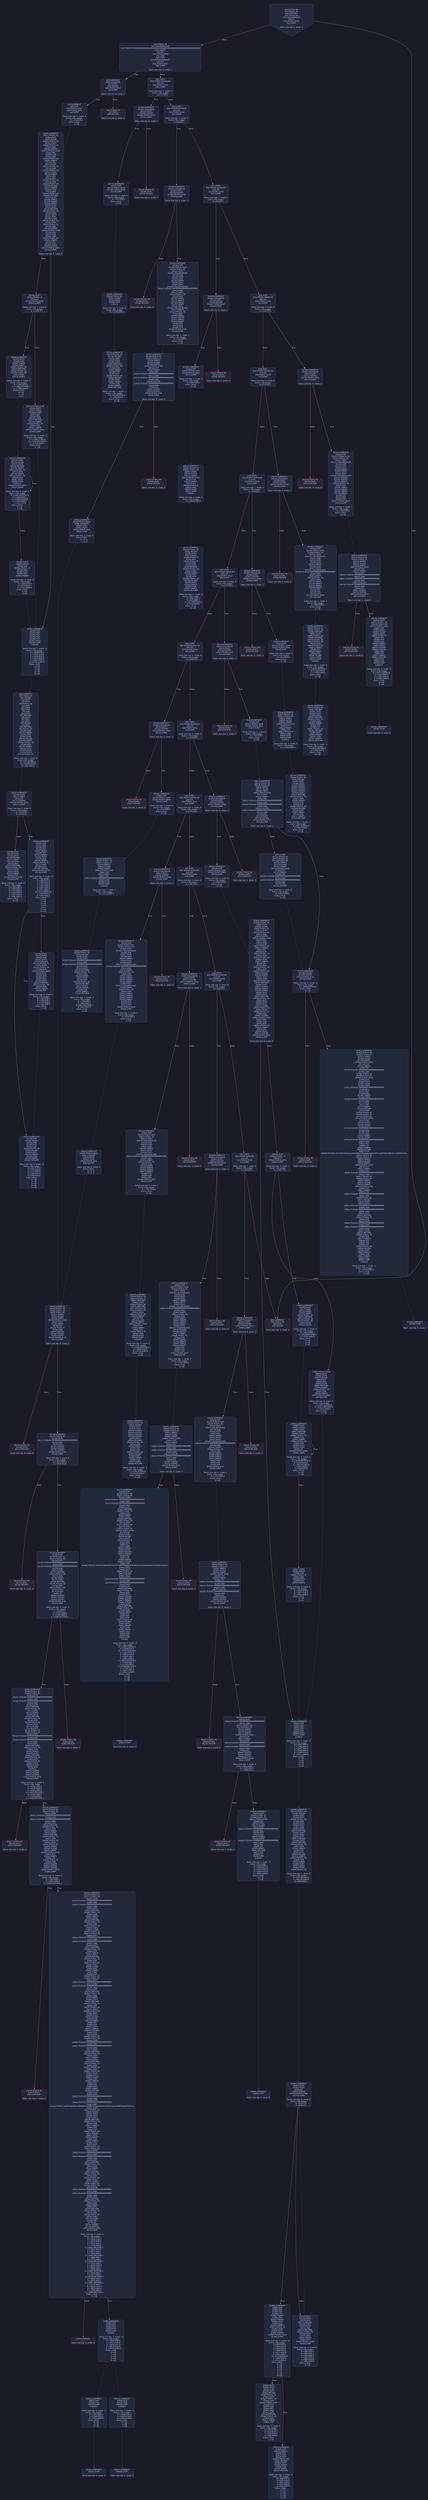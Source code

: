 digraph G {
    node [shape=box, style="filled, rounded", color="#565f89", fontcolor="#c0caf5", fontname="Helvetica", fillcolor="#24283b"];
    edge [color="#414868", fontcolor="#c0caf5", fontname="Helvetica"];
    bgcolor="#1a1b26";
    0 [ label = "[00] PUSH1 80
[02] PUSH1 40
[04] MSTORE
[05] PUSH1 04
[07] CALLDATASIZE
[08] LT
[09] PUSH2 00d0
[0c] JUMPI

Stack size req: 0, sizeΔ: 0
" shape = invhouse]
    1 [ label = "[0d] PUSH1 00
[0f] CALLDATALOAD
[10] PUSH29 0100000000000000000000000000000000000000000000000000000000
[2e] SWAP1
[2f] DIV
[30] PUSH4 ffffffff
[35] AND
[36] DUP1
[37] PUSH4 06fdde03
[3c] EQ
[3d] PUSH2 00d5
[40] JUMPI

Stack size req: 0, sizeΔ: 1
"]
    2 [ label = "[41] DUP1
[42] PUSH4 18160ddd
[47] EQ
[48] PUSH2 0165
[4b] JUMPI

Stack size req: 1, sizeΔ: 0
Entry->Op usage:
	0->71:EQ:1
"]
    3 [ label = "[4c] DUP1
[4d] PUSH4 207f4f38
[52] EQ
[53] PUSH2 0190
[56] JUMPI

Stack size req: 1, sizeΔ: 0
Entry->Op usage:
	0->82:EQ:1
"]
    4 [ label = "[57] DUP1
[58] PUSH4 313ce567
[5d] EQ
[5e] PUSH2 01dd
[61] JUMPI

Stack size req: 1, sizeΔ: 0
Entry->Op usage:
	0->93:EQ:1
"]
    5 [ label = "[62] DUP1
[63] PUSH4 3f686170
[68] EQ
[69] PUSH2 020e
[6c] JUMPI

Stack size req: 1, sizeΔ: 0
Entry->Op usage:
	0->104:EQ:1
"]
    6 [ label = "[6d] DUP1
[6e] PUSH4 70a08231
[73] EQ
[74] PUSH2 023d
[77] JUMPI

Stack size req: 1, sizeΔ: 0
Entry->Op usage:
	0->115:EQ:1
"]
    7 [ label = "[78] DUP1
[79] PUSH4 76e44ed8
[7e] EQ
[7f] PUSH2 0294
[82] JUMPI

Stack size req: 1, sizeΔ: 0
Entry->Op usage:
	0->126:EQ:1
"]
    8 [ label = "[83] DUP1
[84] PUSH4 79ba5097
[89] EQ
[8a] PUSH2 02c3
[8d] JUMPI

Stack size req: 1, sizeΔ: 0
Entry->Op usage:
	0->137:EQ:1
"]
    9 [ label = "[8e] DUP1
[8f] PUSH4 8da5cb5b
[94] EQ
[95] PUSH2 02da
[98] JUMPI

Stack size req: 1, sizeΔ: 0
Entry->Op usage:
	0->148:EQ:1
"]
    10 [ label = "[99] DUP1
[9a] PUSH4 95d89b41
[9f] EQ
[a0] PUSH2 0331
[a3] JUMPI

Stack size req: 1, sizeΔ: 0
Entry->Op usage:
	0->159:EQ:1
"]
    11 [ label = "[a4] DUP1
[a5] PUSH4 a9059cbb
[aa] EQ
[ab] PUSH2 03c1
[ae] JUMPI

Stack size req: 1, sizeΔ: 0
Entry->Op usage:
	0->170:EQ:1
"]
    12 [ label = "[af] DUP1
[b0] PUSH4 c8dbb686
[b5] EQ
[b6] PUSH2 040e
[b9] JUMPI

Stack size req: 1, sizeΔ: 0
Entry->Op usage:
	0->181:EQ:1
"]
    13 [ label = "[ba] DUP1
[bb] PUSH4 e724529c
[c0] EQ
[c1] PUSH2 0469
[c4] JUMPI

Stack size req: 1, sizeΔ: 0
Entry->Op usage:
	0->192:EQ:1
"]
    14 [ label = "[c5] DUP1
[c6] PUSH4 f2fde38b
[cb] EQ
[cc] PUSH2 04b8
[cf] JUMPI

Stack size req: 1, sizeΔ: 0
Entry->Op usage:
	0->203:EQ:1
"]
    15 [ label = "[d0] JUMPDEST
[d1] PUSH1 00
[d3] DUP1
[d4] REVERT

Stack size req: 0, sizeΔ: 0
" color = "red"]
    16 [ label = "[d5] JUMPDEST
[d6] CALLVALUE
[d7] DUP1
[d8] ISZERO
[d9] PUSH2 00e1
[dc] JUMPI

Stack size req: 0, sizeΔ: 1
"]
    17 [ label = "[dd] PUSH1 00
[df] DUP1
[e0] REVERT

Stack size req: 0, sizeΔ: 0
" color = "red"]
    18 [ label = "[e1] JUMPDEST
[e2] POP
[e3] PUSH2 00ea
[e6] PUSH2 04fb
[e9] JUMP

Stack size req: 1, sizeΔ: 0
Entry->Op usage:
	0->226:POP:0
Entry->Exit:
	0->😵
"]
    19 [ label = "[ea] JUMPDEST
[eb] PUSH1 40
[ed] MLOAD
[ee] DUP1
[ef] DUP1
[f0] PUSH1 20
[f2] ADD
[f3] DUP3
[f4] DUP2
[f5] SUB
[f6] DUP3
[f7] MSTORE
[f8] DUP4
[f9] DUP2
[fa] DUP2
[fb] MLOAD
[fc] DUP2
[fd] MSTORE
[fe] PUSH1 20
[0100] ADD
[0101] SWAP2
[0102] POP
[0103] DUP1
[0104] MLOAD
[0105] SWAP1
[0106] PUSH1 20
[0108] ADD
[0109] SWAP1
[010a] DUP1
[010b] DUP4
[010c] DUP4
[010d] PUSH1 00

Stack size req: 1, sizeΔ: 9
Entry->Op usage:
	0->251:MLOAD:0
	0->260:MLOAD:0
	0->264:ADD:1
"]
    20 [ label = "[010f] JUMPDEST
[0110] DUP4
[0111] DUP2
[0112] LT
[0113] ISZERO
[0114] PUSH2 012a
[0117] JUMPI

Stack size req: 4, sizeΔ: 0
Entry->Op usage:
	0->274:LT:0
	3->274:LT:1
"]
    21 [ label = "[0118] DUP1
[0119] DUP3
[011a] ADD
[011b] MLOAD
[011c] DUP2
[011d] DUP5
[011e] ADD
[011f] MSTORE
[0120] PUSH1 20
[0122] DUP2
[0123] ADD
[0124] SWAP1
[0125] POP
[0126] PUSH2 010f
[0129] JUMP

Stack size req: 3, sizeΔ: 0
Entry->Op usage:
	0->282:ADD:1
	0->286:ADD:1
	0->291:ADD:0
	0->293:POP:0
	1->282:ADD:0
	2->286:ADD:0
Entry->Exit:
	0->😵
"]
    22 [ label = "[012a] JUMPDEST
[012b] POP
[012c] POP
[012d] POP
[012e] POP
[012f] SWAP1
[0130] POP
[0131] SWAP1
[0132] DUP2
[0133] ADD
[0134] SWAP1
[0135] PUSH1 1f
[0137] AND
[0138] DUP1
[0139] ISZERO
[013a] PUSH2 0157
[013d] JUMPI

Stack size req: 7, sizeΔ: -5
Entry->Op usage:
	0->299:POP:0
	1->300:POP:0
	2->301:POP:0
	3->302:POP:0
	4->307:ADD:0
	4->311:AND:1
	4->313:ISZERO:0
	5->304:POP:0
	6->307:ADD:1
Entry->Exit:
	0->😵
	1->😵
	2->😵
	3->😵
	4->0
	5->😵
	6->😵
"]
    23 [ label = "[013e] DUP1
[013f] DUP3
[0140] SUB
[0141] DUP1
[0142] MLOAD
[0143] PUSH1 01
[0145] DUP4
[0146] PUSH1 20
[0148] SUB
[0149] PUSH2 0100
[014c] EXP
[014d] SUB
[014e] NOT
[014f] AND
[0150] DUP2
[0151] MSTORE
[0152] PUSH1 20
[0154] ADD
[0155] SWAP2
[0156] POP

Stack size req: 2, sizeΔ: 0
Entry->Op usage:
	0->320:SUB:1
	0->328:SUB:1
	1->320:SUB:0
	1->342:POP:0
Entry->Exit:
	1->😵
"]
    24 [ label = "[0157] JUMPDEST
[0158] POP
[0159] SWAP3
[015a] POP
[015b] POP
[015c] POP
[015d] PUSH1 40
[015f] MLOAD
[0160] DUP1
[0161] SWAP2
[0162] SUB
[0163] SWAP1
[0164] RETURN

Stack size req: 5, sizeΔ: -5
Entry->Op usage:
	0->344:POP:0
	1->354:SUB:0
	2->347:POP:0
	3->348:POP:0
	4->346:POP:0
Entry->Exit:
	0->😵
	1->😵
	2->😵
	3->😵
	4->😵
" color = "darkblue"]
    25 [ label = "[0165] JUMPDEST
[0166] CALLVALUE
[0167] DUP1
[0168] ISZERO
[0169] PUSH2 0171
[016c] JUMPI

Stack size req: 0, sizeΔ: 1
"]
    26 [ label = "[016d] PUSH1 00
[016f] DUP1
[0170] REVERT

Stack size req: 0, sizeΔ: 0
" color = "red"]
    27 [ label = "[0171] JUMPDEST
[0172] POP
[0173] PUSH2 017a
[0176] PUSH2 0599
[0179] JUMP

Stack size req: 1, sizeΔ: 0
Entry->Op usage:
	0->370:POP:0
Entry->Exit:
	0->😵
"]
    28 [ label = "[017a] JUMPDEST
[017b] PUSH1 40
[017d] MLOAD
[017e] DUP1
[017f] DUP3
[0180] DUP2
[0181] MSTORE
[0182] PUSH1 20
[0184] ADD
[0185] SWAP2
[0186] POP
[0187] POP
[0188] PUSH1 40
[018a] MLOAD
[018b] DUP1
[018c] SWAP2
[018d] SUB
[018e] SWAP1
[018f] RETURN

Stack size req: 1, sizeΔ: -1
Entry->Op usage:
	0->385:MSTORE:1
	0->390:POP:0
Entry->Exit:
	0->😵
" color = "darkblue"]
    29 [ label = "[0190] JUMPDEST
[0191] CALLVALUE
[0192] DUP1
[0193] ISZERO
[0194] PUSH2 019c
[0197] JUMPI

Stack size req: 0, sizeΔ: 1
"]
    30 [ label = "[0198] PUSH1 00
[019a] DUP1
[019b] REVERT

Stack size req: 0, sizeΔ: 0
" color = "red"]
    31 [ label = "[019c] JUMPDEST
[019d] POP
[019e] PUSH2 01db
[01a1] PUSH1 04
[01a3] DUP1
[01a4] CALLDATASIZE
[01a5] SUB
[01a6] DUP2
[01a7] ADD
[01a8] SWAP1
[01a9] DUP1
[01aa] DUP1
[01ab] CALLDATALOAD
[01ac] PUSH20 ffffffffffffffffffffffffffffffffffffffff
[01c1] AND
[01c2] SWAP1
[01c3] PUSH1 20
[01c5] ADD
[01c6] SWAP1
[01c7] SWAP3
[01c8] SWAP2
[01c9] SWAP1
[01ca] DUP1
[01cb] CALLDATALOAD
[01cc] SWAP1
[01cd] PUSH1 20
[01cf] ADD
[01d0] SWAP1
[01d1] SWAP3
[01d2] SWAP2
[01d3] SWAP1
[01d4] POP
[01d5] POP
[01d6] POP
[01d7] PUSH2 059f
[01da] JUMP

Stack size req: 1, sizeΔ: 2
Entry->Op usage:
	0->413:POP:0
Entry->Exit:
	0->😵
"]
    32 [ label = "[01db] JUMPDEST
[01dc] STOP

Stack size req: 0, sizeΔ: 0
" color = "darkblue"]
    33 [ label = "[01dd] JUMPDEST
[01de] CALLVALUE
[01df] DUP1
[01e0] ISZERO
[01e1] PUSH2 01e9
[01e4] JUMPI

Stack size req: 0, sizeΔ: 1
"]
    34 [ label = "[01e5] PUSH1 00
[01e7] DUP1
[01e8] REVERT

Stack size req: 0, sizeΔ: 0
" color = "red"]
    35 [ label = "[01e9] JUMPDEST
[01ea] POP
[01eb] PUSH2 01f2
[01ee] PUSH2 060a
[01f1] JUMP

Stack size req: 1, sizeΔ: 0
Entry->Op usage:
	0->490:POP:0
Entry->Exit:
	0->😵
"]
    36 [ label = "[01f2] JUMPDEST
[01f3] PUSH1 40
[01f5] MLOAD
[01f6] DUP1
[01f7] DUP3
[01f8] PUSH1 ff
[01fa] AND
[01fb] PUSH1 ff
[01fd] AND
[01fe] DUP2
[01ff] MSTORE
[0200] PUSH1 20
[0202] ADD
[0203] SWAP2
[0204] POP
[0205] POP
[0206] PUSH1 40
[0208] MLOAD
[0209] DUP1
[020a] SWAP2
[020b] SUB
[020c] SWAP1
[020d] RETURN

Stack size req: 1, sizeΔ: -1
Entry->Op usage:
	0->506:AND:1
	0->509:AND:1
	0->511:MSTORE:1
	0->516:POP:0
Entry->Exit:
	0->😵
" color = "darkblue"]
    37 [ label = "[020e] JUMPDEST
[020f] CALLVALUE
[0210] DUP1
[0211] ISZERO
[0212] PUSH2 021a
[0215] JUMPI

Stack size req: 0, sizeΔ: 1
"]
    38 [ label = "[0216] PUSH1 00
[0218] DUP1
[0219] REVERT

Stack size req: 0, sizeΔ: 0
" color = "red"]
    39 [ label = "[021a] JUMPDEST
[021b] POP
[021c] PUSH2 023b
[021f] PUSH1 04
[0221] DUP1
[0222] CALLDATASIZE
[0223] SUB
[0224] DUP2
[0225] ADD
[0226] SWAP1
[0227] DUP1
[0228] DUP1
[0229] CALLDATALOAD
[022a] ISZERO
[022b] ISZERO
[022c] SWAP1
[022d] PUSH1 20
[022f] ADD
[0230] SWAP1
[0231] SWAP3
[0232] SWAP2
[0233] SWAP1
[0234] POP
[0235] POP
[0236] POP
[0237] PUSH2 061d
[023a] JUMP

Stack size req: 1, sizeΔ: 1
Entry->Op usage:
	0->539:POP:0
Entry->Exit:
	0->😵
"]
    40 [ label = "[023b] JUMPDEST
[023c] STOP

Stack size req: 0, sizeΔ: 0
" color = "darkblue"]
    41 [ label = "[023d] JUMPDEST
[023e] CALLVALUE
[023f] DUP1
[0240] ISZERO
[0241] PUSH2 0249
[0244] JUMPI

Stack size req: 0, sizeΔ: 1
"]
    42 [ label = "[0245] PUSH1 00
[0247] DUP1
[0248] REVERT

Stack size req: 0, sizeΔ: 0
" color = "red"]
    43 [ label = "[0249] JUMPDEST
[024a] POP
[024b] PUSH2 027e
[024e] PUSH1 04
[0250] DUP1
[0251] CALLDATASIZE
[0252] SUB
[0253] DUP2
[0254] ADD
[0255] SWAP1
[0256] DUP1
[0257] DUP1
[0258] CALLDATALOAD
[0259] PUSH20 ffffffffffffffffffffffffffffffffffffffff
[026e] AND
[026f] SWAP1
[0270] PUSH1 20
[0272] ADD
[0273] SWAP1
[0274] SWAP3
[0275] SWAP2
[0276] SWAP1
[0277] POP
[0278] POP
[0279] POP
[027a] PUSH2 0696
[027d] JUMP

Stack size req: 1, sizeΔ: 1
Entry->Op usage:
	0->586:POP:0
Entry->Exit:
	0->😵
"]
    44 [ label = "[027e] JUMPDEST
[027f] PUSH1 40
[0281] MLOAD
[0282] DUP1
[0283] DUP3
[0284] DUP2
[0285] MSTORE
[0286] PUSH1 20
[0288] ADD
[0289] SWAP2
[028a] POP
[028b] POP
[028c] PUSH1 40
[028e] MLOAD
[028f] DUP1
[0290] SWAP2
[0291] SUB
[0292] SWAP1
[0293] RETURN

Stack size req: 1, sizeΔ: -1
Entry->Op usage:
	0->645:MSTORE:1
	0->650:POP:0
Entry->Exit:
	0->😵
" color = "darkblue"]
    45 [ label = "[0294] JUMPDEST
[0295] CALLVALUE
[0296] DUP1
[0297] ISZERO
[0298] PUSH2 02a0
[029b] JUMPI

Stack size req: 0, sizeΔ: 1
"]
    46 [ label = "[029c] PUSH1 00
[029e] DUP1
[029f] REVERT

Stack size req: 0, sizeΔ: 0
" color = "red"]
    47 [ label = "[02a0] JUMPDEST
[02a1] POP
[02a2] PUSH2 02a9
[02a5] PUSH2 06ae
[02a8] JUMP

Stack size req: 1, sizeΔ: 0
Entry->Op usage:
	0->673:POP:0
Entry->Exit:
	0->😵
"]
    48 [ label = "[02a9] JUMPDEST
[02aa] PUSH1 40
[02ac] MLOAD
[02ad] DUP1
[02ae] DUP3
[02af] ISZERO
[02b0] ISZERO
[02b1] ISZERO
[02b2] ISZERO
[02b3] DUP2
[02b4] MSTORE
[02b5] PUSH1 20
[02b7] ADD
[02b8] SWAP2
[02b9] POP
[02ba] POP
[02bb] PUSH1 40
[02bd] MLOAD
[02be] DUP1
[02bf] SWAP2
[02c0] SUB
[02c1] SWAP1
[02c2] RETURN

Stack size req: 1, sizeΔ: -1
Entry->Op usage:
	0->687:ISZERO:0
	0->697:POP:0
Entry->Exit:
	0->😵
" color = "darkblue"]
    49 [ label = "[02c3] JUMPDEST
[02c4] CALLVALUE
[02c5] DUP1
[02c6] ISZERO
[02c7] PUSH2 02cf
[02ca] JUMPI

Stack size req: 0, sizeΔ: 1
"]
    50 [ label = "[02cb] PUSH1 00
[02cd] DUP1
[02ce] REVERT

Stack size req: 0, sizeΔ: 0
" color = "red"]
    51 [ label = "[02cf] JUMPDEST
[02d0] POP
[02d1] PUSH2 02d8
[02d4] PUSH2 06c1
[02d7] JUMP

Stack size req: 1, sizeΔ: 0
Entry->Op usage:
	0->720:POP:0
Entry->Exit:
	0->😵
"]
    52 [ label = "[02d8] JUMPDEST
[02d9] STOP

Stack size req: 0, sizeΔ: 0
" color = "darkblue"]
    53 [ label = "[02da] JUMPDEST
[02db] CALLVALUE
[02dc] DUP1
[02dd] ISZERO
[02de] PUSH2 02e6
[02e1] JUMPI

Stack size req: 0, sizeΔ: 1
"]
    54 [ label = "[02e2] PUSH1 00
[02e4] DUP1
[02e5] REVERT

Stack size req: 0, sizeΔ: 0
" color = "red"]
    55 [ label = "[02e6] JUMPDEST
[02e7] POP
[02e8] PUSH2 02ef
[02eb] PUSH2 08e4
[02ee] JUMP

Stack size req: 1, sizeΔ: 0
Entry->Op usage:
	0->743:POP:0
Entry->Exit:
	0->😵
"]
    56 [ label = "[02ef] JUMPDEST
[02f0] PUSH1 40
[02f2] MLOAD
[02f3] DUP1
[02f4] DUP3
[02f5] PUSH20 ffffffffffffffffffffffffffffffffffffffff
[030a] AND
[030b] PUSH20 ffffffffffffffffffffffffffffffffffffffff
[0320] AND
[0321] DUP2
[0322] MSTORE
[0323] PUSH1 20
[0325] ADD
[0326] SWAP2
[0327] POP
[0328] POP
[0329] PUSH1 40
[032b] MLOAD
[032c] DUP1
[032d] SWAP2
[032e] SUB
[032f] SWAP1
[0330] RETURN

Stack size req: 1, sizeΔ: -1
Entry->Op usage:
	0->778:AND:1
	0->800:AND:1
	0->802:MSTORE:1
	0->807:POP:0
Entry->Exit:
	0->😵
" color = "darkblue"]
    57 [ label = "[0331] JUMPDEST
[0332] CALLVALUE
[0333] DUP1
[0334] ISZERO
[0335] PUSH2 033d
[0338] JUMPI

Stack size req: 0, sizeΔ: 1
"]
    58 [ label = "[0339] PUSH1 00
[033b] DUP1
[033c] REVERT

Stack size req: 0, sizeΔ: 0
" color = "red"]
    59 [ label = "[033d] JUMPDEST
[033e] POP
[033f] PUSH2 0346
[0342] PUSH2 090a
[0345] JUMP

Stack size req: 1, sizeΔ: 0
Entry->Op usage:
	0->830:POP:0
Entry->Exit:
	0->😵
"]
    60 [ label = "[0346] JUMPDEST
[0347] PUSH1 40
[0349] MLOAD
[034a] DUP1
[034b] DUP1
[034c] PUSH1 20
[034e] ADD
[034f] DUP3
[0350] DUP2
[0351] SUB
[0352] DUP3
[0353] MSTORE
[0354] DUP4
[0355] DUP2
[0356] DUP2
[0357] MLOAD
[0358] DUP2
[0359] MSTORE
[035a] PUSH1 20
[035c] ADD
[035d] SWAP2
[035e] POP
[035f] DUP1
[0360] MLOAD
[0361] SWAP1
[0362] PUSH1 20
[0364] ADD
[0365] SWAP1
[0366] DUP1
[0367] DUP4
[0368] DUP4
[0369] PUSH1 00

Stack size req: 1, sizeΔ: 9
Entry->Op usage:
	0->855:MLOAD:0
	0->864:MLOAD:0
	0->868:ADD:1
"]
    61 [ label = "[036b] JUMPDEST
[036c] DUP4
[036d] DUP2
[036e] LT
[036f] ISZERO
[0370] PUSH2 0386
[0373] JUMPI

Stack size req: 4, sizeΔ: 0
Entry->Op usage:
	0->878:LT:0
	3->878:LT:1
"]
    62 [ label = "[0374] DUP1
[0375] DUP3
[0376] ADD
[0377] MLOAD
[0378] DUP2
[0379] DUP5
[037a] ADD
[037b] MSTORE
[037c] PUSH1 20
[037e] DUP2
[037f] ADD
[0380] SWAP1
[0381] POP
[0382] PUSH2 036b
[0385] JUMP

Stack size req: 3, sizeΔ: 0
Entry->Op usage:
	0->886:ADD:1
	0->890:ADD:1
	0->895:ADD:0
	0->897:POP:0
	1->886:ADD:0
	2->890:ADD:0
Entry->Exit:
	0->😵
"]
    63 [ label = "[0386] JUMPDEST
[0387] POP
[0388] POP
[0389] POP
[038a] POP
[038b] SWAP1
[038c] POP
[038d] SWAP1
[038e] DUP2
[038f] ADD
[0390] SWAP1
[0391] PUSH1 1f
[0393] AND
[0394] DUP1
[0395] ISZERO
[0396] PUSH2 03b3
[0399] JUMPI

Stack size req: 7, sizeΔ: -5
Entry->Op usage:
	0->903:POP:0
	1->904:POP:0
	2->905:POP:0
	3->906:POP:0
	4->911:ADD:0
	4->915:AND:1
	4->917:ISZERO:0
	5->908:POP:0
	6->911:ADD:1
Entry->Exit:
	0->😵
	1->😵
	2->😵
	3->😵
	4->0
	5->😵
	6->😵
"]
    64 [ label = "[039a] DUP1
[039b] DUP3
[039c] SUB
[039d] DUP1
[039e] MLOAD
[039f] PUSH1 01
[03a1] DUP4
[03a2] PUSH1 20
[03a4] SUB
[03a5] PUSH2 0100
[03a8] EXP
[03a9] SUB
[03aa] NOT
[03ab] AND
[03ac] DUP2
[03ad] MSTORE
[03ae] PUSH1 20
[03b0] ADD
[03b1] SWAP2
[03b2] POP

Stack size req: 2, sizeΔ: 0
Entry->Op usage:
	0->924:SUB:1
	0->932:SUB:1
	1->924:SUB:0
	1->946:POP:0
Entry->Exit:
	1->😵
"]
    65 [ label = "[03b3] JUMPDEST
[03b4] POP
[03b5] SWAP3
[03b6] POP
[03b7] POP
[03b8] POP
[03b9] PUSH1 40
[03bb] MLOAD
[03bc] DUP1
[03bd] SWAP2
[03be] SUB
[03bf] SWAP1
[03c0] RETURN

Stack size req: 5, sizeΔ: -5
Entry->Op usage:
	0->948:POP:0
	1->958:SUB:0
	2->951:POP:0
	3->952:POP:0
	4->950:POP:0
Entry->Exit:
	0->😵
	1->😵
	2->😵
	3->😵
	4->😵
" color = "darkblue"]
    66 [ label = "[03c1] JUMPDEST
[03c2] CALLVALUE
[03c3] DUP1
[03c4] ISZERO
[03c5] PUSH2 03cd
[03c8] JUMPI

Stack size req: 0, sizeΔ: 1
"]
    67 [ label = "[03c9] PUSH1 00
[03cb] DUP1
[03cc] REVERT

Stack size req: 0, sizeΔ: 0
" color = "red"]
    68 [ label = "[03cd] JUMPDEST
[03ce] POP
[03cf] PUSH2 040c
[03d2] PUSH1 04
[03d4] DUP1
[03d5] CALLDATASIZE
[03d6] SUB
[03d7] DUP2
[03d8] ADD
[03d9] SWAP1
[03da] DUP1
[03db] DUP1
[03dc] CALLDATALOAD
[03dd] PUSH20 ffffffffffffffffffffffffffffffffffffffff
[03f2] AND
[03f3] SWAP1
[03f4] PUSH1 20
[03f6] ADD
[03f7] SWAP1
[03f8] SWAP3
[03f9] SWAP2
[03fa] SWAP1
[03fb] DUP1
[03fc] CALLDATALOAD
[03fd] SWAP1
[03fe] PUSH1 20
[0400] ADD
[0401] SWAP1
[0402] SWAP3
[0403] SWAP2
[0404] SWAP1
[0405] POP
[0406] POP
[0407] POP
[0408] PUSH2 09a8
[040b] JUMP

Stack size req: 1, sizeΔ: 2
Entry->Op usage:
	0->974:POP:0
Entry->Exit:
	0->😵
"]
    69 [ label = "[040c] JUMPDEST
[040d] STOP

Stack size req: 0, sizeΔ: 0
" color = "darkblue"]
    70 [ label = "[040e] JUMPDEST
[040f] CALLVALUE
[0410] DUP1
[0411] ISZERO
[0412] PUSH2 041a
[0415] JUMPI

Stack size req: 0, sizeΔ: 1
"]
    71 [ label = "[0416] PUSH1 00
[0418] DUP1
[0419] REVERT

Stack size req: 0, sizeΔ: 0
" color = "red"]
    72 [ label = "[041a] JUMPDEST
[041b] POP
[041c] PUSH2 044f
[041f] PUSH1 04
[0421] DUP1
[0422] CALLDATASIZE
[0423] SUB
[0424] DUP2
[0425] ADD
[0426] SWAP1
[0427] DUP1
[0428] DUP1
[0429] CALLDATALOAD
[042a] PUSH20 ffffffffffffffffffffffffffffffffffffffff
[043f] AND
[0440] SWAP1
[0441] PUSH1 20
[0443] ADD
[0444] SWAP1
[0445] SWAP3
[0446] SWAP2
[0447] SWAP1
[0448] POP
[0449] POP
[044a] POP
[044b] PUSH2 09b7
[044e] JUMP

Stack size req: 1, sizeΔ: 1
Entry->Op usage:
	0->1051:POP:0
Entry->Exit:
	0->😵
"]
    73 [ label = "[044f] JUMPDEST
[0450] PUSH1 40
[0452] MLOAD
[0453] DUP1
[0454] DUP3
[0455] ISZERO
[0456] ISZERO
[0457] ISZERO
[0458] ISZERO
[0459] DUP2
[045a] MSTORE
[045b] PUSH1 20
[045d] ADD
[045e] SWAP2
[045f] POP
[0460] POP
[0461] PUSH1 40
[0463] MLOAD
[0464] DUP1
[0465] SWAP2
[0466] SUB
[0467] SWAP1
[0468] RETURN

Stack size req: 1, sizeΔ: -1
Entry->Op usage:
	0->1109:ISZERO:0
	0->1119:POP:0
Entry->Exit:
	0->😵
" color = "darkblue"]
    74 [ label = "[0469] JUMPDEST
[046a] CALLVALUE
[046b] DUP1
[046c] ISZERO
[046d] PUSH2 0475
[0470] JUMPI

Stack size req: 0, sizeΔ: 1
"]
    75 [ label = "[0471] PUSH1 00
[0473] DUP1
[0474] REVERT

Stack size req: 0, sizeΔ: 0
" color = "red"]
    76 [ label = "[0475] JUMPDEST
[0476] POP
[0477] PUSH2 04b6
[047a] PUSH1 04
[047c] DUP1
[047d] CALLDATASIZE
[047e] SUB
[047f] DUP2
[0480] ADD
[0481] SWAP1
[0482] DUP1
[0483] DUP1
[0484] CALLDATALOAD
[0485] PUSH20 ffffffffffffffffffffffffffffffffffffffff
[049a] AND
[049b] SWAP1
[049c] PUSH1 20
[049e] ADD
[049f] SWAP1
[04a0] SWAP3
[04a1] SWAP2
[04a2] SWAP1
[04a3] DUP1
[04a4] CALLDATALOAD
[04a5] ISZERO
[04a6] ISZERO
[04a7] SWAP1
[04a8] PUSH1 20
[04aa] ADD
[04ab] SWAP1
[04ac] SWAP3
[04ad] SWAP2
[04ae] SWAP1
[04af] POP
[04b0] POP
[04b1] POP
[04b2] PUSH2 09d7
[04b5] JUMP

Stack size req: 1, sizeΔ: 2
Entry->Op usage:
	0->1142:POP:0
Entry->Exit:
	0->😵
"]
    77 [ label = "[04b6] JUMPDEST
[04b7] STOP

Stack size req: 0, sizeΔ: 0
" color = "darkblue"]
    78 [ label = "[04b8] JUMPDEST
[04b9] CALLVALUE
[04ba] DUP1
[04bb] ISZERO
[04bc] PUSH2 04c4
[04bf] JUMPI

Stack size req: 0, sizeΔ: 1
"]
    79 [ label = "[04c0] PUSH1 00
[04c2] DUP1
[04c3] REVERT

Stack size req: 0, sizeΔ: 0
" color = "red"]
    80 [ label = "[04c4] JUMPDEST
[04c5] POP
[04c6] PUSH2 04f9
[04c9] PUSH1 04
[04cb] DUP1
[04cc] CALLDATASIZE
[04cd] SUB
[04ce] DUP2
[04cf] ADD
[04d0] SWAP1
[04d1] DUP1
[04d2] DUP1
[04d3] CALLDATALOAD
[04d4] PUSH20 ffffffffffffffffffffffffffffffffffffffff
[04e9] AND
[04ea] SWAP1
[04eb] PUSH1 20
[04ed] ADD
[04ee] SWAP1
[04ef] SWAP3
[04f0] SWAP2
[04f1] SWAP1
[04f2] POP
[04f3] POP
[04f4] POP
[04f5] PUSH2 0afd
[04f8] JUMP

Stack size req: 1, sizeΔ: 1
Entry->Op usage:
	0->1221:POP:0
Entry->Exit:
	0->😵
"]
    81 [ label = "[04f9] JUMPDEST
[04fa] STOP

Stack size req: 0, sizeΔ: 0
" color = "darkblue"]
    82 [ label = "[04fb] JUMPDEST
[04fc] PUSH1 00
[04fe] DUP1
[04ff] SLOAD
[0500] PUSH1 01
[0502] DUP2
[0503] PUSH1 01
[0505] AND
[0506] ISZERO
[0507] PUSH2 0100
[050a] MUL
[050b] SUB
[050c] AND
[050d] PUSH1 02
[050f] SWAP1
[0510] DIV
[0511] DUP1
[0512] PUSH1 1f
[0514] ADD
[0515] PUSH1 20
[0517] DUP1
[0518] SWAP2
[0519] DIV
[051a] MUL
[051b] PUSH1 20
[051d] ADD
[051e] PUSH1 40
[0520] MLOAD
[0521] SWAP1
[0522] DUP2
[0523] ADD
[0524] PUSH1 40
[0526] MSTORE
[0527] DUP1
[0528] SWAP3
[0529] SWAP2
[052a] SWAP1
[052b] DUP2
[052c] DUP2
[052d] MSTORE
[052e] PUSH1 20
[0530] ADD
[0531] DUP3
[0532] DUP1
[0533] SLOAD
[0534] PUSH1 01
[0536] DUP2
[0537] PUSH1 01
[0539] AND
[053a] ISZERO
[053b] PUSH2 0100
[053e] MUL
[053f] SUB
[0540] AND
[0541] PUSH1 02
[0543] SWAP1
[0544] DIV
[0545] DUP1
[0546] ISZERO
[0547] PUSH2 0591
[054a] JUMPI

Stack size req: 0, sizeΔ: 6
"]
    83 [ label = "[054b] DUP1
[054c] PUSH1 1f
[054e] LT
[054f] PUSH2 0566
[0552] JUMPI

Stack size req: 1, sizeΔ: 0
Entry->Op usage:
	0->1358:LT:1
"]
    84 [ label = "[0553] PUSH2 0100
[0556] DUP1
[0557] DUP4
[0558] SLOAD
[0559] DIV
[055a] MUL
[055b] DUP4
[055c] MSTORE
[055d] SWAP2
[055e] PUSH1 20
[0560] ADD
[0561] SWAP2
[0562] PUSH2 0591
[0565] JUMP

Stack size req: 3, sizeΔ: 0
Entry->Op usage:
	1->1368:SLOAD:0
	2->1372:MSTORE:0
	2->1376:ADD:1
Entry->Exit:
	2->😵
"]
    85 [ label = "[0566] JUMPDEST
[0567] DUP3
[0568] ADD
[0569] SWAP2
[056a] SWAP1
[056b] PUSH1 00
[056d] MSTORE
[056e] PUSH1 20
[0570] PUSH1 00
[0572] SHA3
[0573] SWAP1

Stack size req: 3, sizeΔ: 0
Entry->Op usage:
	0->1384:ADD:1
	1->1389:MSTORE:1
	2->1384:ADD:0
Entry->Exit:
	0->😵
	1->😵
	2->0
"]
    86 [ label = "[0574] JUMPDEST
[0575] DUP2
[0576] SLOAD
[0577] DUP2
[0578] MSTORE
[0579] SWAP1
[057a] PUSH1 01
[057c] ADD
[057d] SWAP1
[057e] PUSH1 20
[0580] ADD
[0581] DUP1
[0582] DUP4
[0583] GT
[0584] PUSH2 0574
[0587] JUMPI

Stack size req: 3, sizeΔ: 0
Entry->Op usage:
	0->1400:MSTORE:0
	0->1408:ADD:1
	1->1398:SLOAD:0
	1->1404:ADD:1
	2->1411:GT:0
Entry->Exit:
	0->😵
	1->😵
"]
    87 [ label = "[0588] DUP3
[0589] SWAP1
[058a] SUB
[058b] PUSH1 1f
[058d] AND
[058e] DUP3
[058f] ADD
[0590] SWAP2

Stack size req: 3, sizeΔ: 0
Entry->Op usage:
	0->1418:SUB:0
	2->1418:SUB:1
	2->1423:ADD:0
Entry->Exit:
	0->😵
	2->0
"]
    88 [ label = "[0591] JUMPDEST
[0592] POP
[0593] POP
[0594] POP
[0595] POP
[0596] POP
[0597] DUP2
[0598] JUMP
Indirect!

Stack size req: 7, sizeΔ: -5
Entry->Op usage:
	0->1426:POP:0
	1->1427:POP:0
	2->1428:POP:0
	3->1429:POP:0
	4->1430:POP:0
	6->1432:JUMP:0
Entry->Exit:
	0->😵
	1->😵
	2->😵
	3->😵
	4->😵
" color = "teal"]
    89 [ label = "[0599] JUMPDEST
[059a] PUSH1 03
[059c] SLOAD
[059d] DUP2
[059e] JUMP
Indirect!

Stack size req: 1, sizeΔ: 1
Entry->Op usage:
	0->1438:JUMP:0
" color = "teal"]
    90 [ label = "[059f] JUMPDEST
[05a0] PUSH1 04
[05a2] PUSH1 01
[05a4] SWAP1
[05a5] SLOAD
[05a6] SWAP1
[05a7] PUSH2 0100
[05aa] EXP
[05ab] SWAP1
[05ac] DIV
[05ad] PUSH20 ffffffffffffffffffffffffffffffffffffffff
[05c2] AND
[05c3] PUSH20 ffffffffffffffffffffffffffffffffffffffff
[05d8] AND
[05d9] CALLER
[05da] PUSH20 ffffffffffffffffffffffffffffffffffffffff
[05ef] AND
[05f0] EQ
[05f1] ISZERO
[05f2] ISZERO
[05f3] PUSH2 05fb
[05f6] JUMPI

Stack size req: 0, sizeΔ: 0
"]
    91 [ label = "[05f7] PUSH1 00
[05f9] DUP1
[05fa] REVERT

Stack size req: 0, sizeΔ: 0
" color = "red"]
    92 [ label = "[05fb] JUMPDEST
[05fc] PUSH2 0606
[05ff] ADDRESS
[0600] DUP4
[0601] DUP4
[0602] PUSH2 0bfa
[0605] JUMP

Stack size req: 2, sizeΔ: 4
Entry->Exit:
	0->0, 4
	1->1, 5
"]
    93 [ label = "[0606] JUMPDEST
[0607] POP
[0608] POP
[0609] JUMP
Indirect!

Stack size req: 3, sizeΔ: -3
Entry->Op usage:
	0->1543:POP:0
	1->1544:POP:0
	2->1545:JUMP:0
Entry->Exit:
	0->😵
	1->😵
	2->😵
" color = "teal"]
    94 [ label = "[060a] JUMPDEST
[060b] PUSH1 02
[060d] PUSH1 00
[060f] SWAP1
[0610] SLOAD
[0611] SWAP1
[0612] PUSH2 0100
[0615] EXP
[0616] SWAP1
[0617] DIV
[0618] PUSH1 ff
[061a] AND
[061b] DUP2
[061c] JUMP
Indirect!

Stack size req: 1, sizeΔ: 1
Entry->Op usage:
	0->1564:JUMP:0
" color = "teal"]
    95 [ label = "[061d] JUMPDEST
[061e] PUSH1 04
[0620] PUSH1 01
[0622] SWAP1
[0623] SLOAD
[0624] SWAP1
[0625] PUSH2 0100
[0628] EXP
[0629] SWAP1
[062a] DIV
[062b] PUSH20 ffffffffffffffffffffffffffffffffffffffff
[0640] AND
[0641] PUSH20 ffffffffffffffffffffffffffffffffffffffff
[0656] AND
[0657] CALLER
[0658] PUSH20 ffffffffffffffffffffffffffffffffffffffff
[066d] AND
[066e] EQ
[066f] ISZERO
[0670] ISZERO
[0671] PUSH2 0679
[0674] JUMPI

Stack size req: 0, sizeΔ: 0
"]
    96 [ label = "[0675] PUSH1 00
[0677] DUP1
[0678] REVERT

Stack size req: 0, sizeΔ: 0
" color = "red"]
    97 [ label = "[0679] JUMPDEST
[067a] DUP1
[067b] PUSH1 04
[067d] PUSH1 00
[067f] PUSH2 0100
[0682] EXP
[0683] DUP2
[0684] SLOAD
[0685] DUP2
[0686] PUSH1 ff
[0688] MUL
[0689] NOT
[068a] AND
[068b] SWAP1
[068c] DUP4
[068d] ISZERO
[068e] ISZERO
[068f] MUL
[0690] OR
[0691] SWAP1
[0692] SSTORE
[0693] POP
[0694] POP
[0695] JUMP
Indirect!

Stack size req: 2, sizeΔ: -2
Entry->Op usage:
	0->1677:ISZERO:0
	0->1683:POP:0
	0->1684:POP:0
	1->1685:JUMP:0
Entry->Exit:
	0->😵
	1->😵
" color = "teal"]
    98 [ label = "[0696] JUMPDEST
[0697] PUSH1 07
[0699] PUSH1 20
[069b] MSTORE
[069c] DUP1
[069d] PUSH1 00
[069f] MSTORE
[06a0] PUSH1 40
[06a2] PUSH1 00
[06a4] SHA3
[06a5] PUSH1 00
[06a7] SWAP2
[06a8] POP
[06a9] SWAP1
[06aa] POP
[06ab] SLOAD
[06ac] DUP2
[06ad] JUMP
Indirect!

Stack size req: 2, sizeΔ: 0
Entry->Op usage:
	0->1695:MSTORE:1
	0->1704:POP:0
	1->1709:JUMP:0
Entry->Exit:
	0->😵
" color = "teal"]
    99 [ label = "[06ae] JUMPDEST
[06af] PUSH1 04
[06b1] PUSH1 00
[06b3] SWAP1
[06b4] SLOAD
[06b5] SWAP1
[06b6] PUSH2 0100
[06b9] EXP
[06ba] SWAP1
[06bb] DIV
[06bc] PUSH1 ff
[06be] AND
[06bf] DUP2
[06c0] JUMP
Indirect!

Stack size req: 1, sizeΔ: 1
Entry->Op usage:
	0->1728:JUMP:0
" color = "teal"]
    100 [ label = "[06c1] JUMPDEST
[06c2] PUSH1 05
[06c4] PUSH1 00
[06c6] SWAP1
[06c7] SLOAD
[06c8] SWAP1
[06c9] PUSH2 0100
[06cc] EXP
[06cd] SWAP1
[06ce] DIV
[06cf] PUSH20 ffffffffffffffffffffffffffffffffffffffff
[06e4] AND
[06e5] PUSH20 ffffffffffffffffffffffffffffffffffffffff
[06fa] AND
[06fb] CALLER
[06fc] PUSH20 ffffffffffffffffffffffffffffffffffffffff
[0711] AND
[0712] EQ
[0713] DUP1
[0714] ISZERO
[0715] PUSH2 0757
[0718] JUMPI

Stack size req: 0, sizeΔ: 1
"]
    101 [ label = "[0719] POP
[071a] PUSH1 00
[071c] PUSH1 05
[071e] PUSH1 00
[0720] SWAP1
[0721] SLOAD
[0722] SWAP1
[0723] PUSH2 0100
[0726] EXP
[0727] SWAP1
[0728] DIV
[0729] PUSH20 ffffffffffffffffffffffffffffffffffffffff
[073e] AND
[073f] PUSH20 ffffffffffffffffffffffffffffffffffffffff
[0754] AND
[0755] EQ
[0756] ISZERO

Stack size req: 1, sizeΔ: 0
Entry->Op usage:
	0->1817:POP:0
Entry->Exit:
	0->😵
"]
    102 [ label = "[0757] JUMPDEST
[0758] ISZERO
[0759] ISZERO
[075a] PUSH2 0762
[075d] JUMPI

Stack size req: 1, sizeΔ: -1
Entry->Op usage:
	0->1880:ISZERO:0
Entry->Exit:
	0->😵
"]
    103 [ label = "[075e] PUSH1 00
[0760] DUP1
[0761] REVERT

Stack size req: 0, sizeΔ: 0
" color = "red"]
    104 [ label = "[0762] JUMPDEST
[0763] PUSH1 05
[0765] PUSH1 00
[0767] SWAP1
[0768] SLOAD
[0769] SWAP1
[076a] PUSH2 0100
[076d] EXP
[076e] SWAP1
[076f] DIV
[0770] PUSH20 ffffffffffffffffffffffffffffffffffffffff
[0785] AND
[0786] PUSH1 04
[0788] PUSH1 01
[078a] PUSH2 0100
[078d] EXP
[078e] DUP2
[078f] SLOAD
[0790] DUP2
[0791] PUSH20 ffffffffffffffffffffffffffffffffffffffff
[07a6] MUL
[07a7] NOT
[07a8] AND
[07a9] SWAP1
[07aa] DUP4
[07ab] PUSH20 ffffffffffffffffffffffffffffffffffffffff
[07c0] AND
[07c1] MUL
[07c2] OR
[07c3] SWAP1
[07c4] SSTORE
[07c5] POP
[07c6] PUSH1 00
[07c8] PUSH1 05
[07ca] PUSH1 00
[07cc] PUSH2 0100
[07cf] EXP
[07d0] DUP2
[07d1] SLOAD
[07d2] DUP2
[07d3] PUSH20 ffffffffffffffffffffffffffffffffffffffff
[07e8] MUL
[07e9] NOT
[07ea] AND
[07eb] SWAP1
[07ec] DUP4
[07ed] PUSH20 ffffffffffffffffffffffffffffffffffffffff
[0802] AND
[0803] MUL
[0804] OR
[0805] SWAP1
[0806] SSTORE
[0807] POP
[0808] PUSH32 343765429aea5a34b3ff6a3785a98a5abb2597aca87bfbb58632c173d585373a
[0829] PUSH1 04
[082b] PUSH1 01
[082d] SWAP1
[082e] SLOAD
[082f] SWAP1
[0830] PUSH2 0100
[0833] EXP
[0834] SWAP1
[0835] DIV
[0836] PUSH20 ffffffffffffffffffffffffffffffffffffffff
[084b] AND
[084c] PUSH1 05
[084e] PUSH1 00
[0850] SWAP1
[0851] SLOAD
[0852] SWAP1
[0853] PUSH2 0100
[0856] EXP
[0857] SWAP1
[0858] DIV
[0859] PUSH20 ffffffffffffffffffffffffffffffffffffffff
[086e] AND
[086f] PUSH1 40
[0871] MLOAD
[0872] DUP1
[0873] DUP4
[0874] PUSH20 ffffffffffffffffffffffffffffffffffffffff
[0889] AND
[088a] PUSH20 ffffffffffffffffffffffffffffffffffffffff
[089f] AND
[08a0] DUP2
[08a1] MSTORE
[08a2] PUSH1 20
[08a4] ADD
[08a5] DUP3
[08a6] PUSH20 ffffffffffffffffffffffffffffffffffffffff
[08bb] AND
[08bc] PUSH20 ffffffffffffffffffffffffffffffffffffffff
[08d1] AND
[08d2] DUP2
[08d3] MSTORE
[08d4] PUSH1 20
[08d6] ADD
[08d7] SWAP3
[08d8] POP
[08d9] POP
[08da] POP
[08db] PUSH1 40
[08dd] MLOAD
[08de] DUP1
[08df] SWAP2
[08e0] SUB
[08e1] SWAP1
[08e2] LOG1
[08e3] JUMP
Indirect!

Stack size req: 1, sizeΔ: -1
Entry->Op usage:
	0->2275:JUMP:0
Entry->Exit:
	0->😵
" color = "teal"]
    105 [ label = "[08e4] JUMPDEST
[08e5] PUSH1 04
[08e7] PUSH1 01
[08e9] SWAP1
[08ea] SLOAD
[08eb] SWAP1
[08ec] PUSH2 0100
[08ef] EXP
[08f0] SWAP1
[08f1] DIV
[08f2] PUSH20 ffffffffffffffffffffffffffffffffffffffff
[0907] AND
[0908] DUP2
[0909] JUMP
Indirect!

Stack size req: 1, sizeΔ: 1
Entry->Op usage:
	0->2313:JUMP:0
" color = "teal"]
    106 [ label = "[090a] JUMPDEST
[090b] PUSH1 01
[090d] DUP1
[090e] SLOAD
[090f] PUSH1 01
[0911] DUP2
[0912] PUSH1 01
[0914] AND
[0915] ISZERO
[0916] PUSH2 0100
[0919] MUL
[091a] SUB
[091b] AND
[091c] PUSH1 02
[091e] SWAP1
[091f] DIV
[0920] DUP1
[0921] PUSH1 1f
[0923] ADD
[0924] PUSH1 20
[0926] DUP1
[0927] SWAP2
[0928] DIV
[0929] MUL
[092a] PUSH1 20
[092c] ADD
[092d] PUSH1 40
[092f] MLOAD
[0930] SWAP1
[0931] DUP2
[0932] ADD
[0933] PUSH1 40
[0935] MSTORE
[0936] DUP1
[0937] SWAP3
[0938] SWAP2
[0939] SWAP1
[093a] DUP2
[093b] DUP2
[093c] MSTORE
[093d] PUSH1 20
[093f] ADD
[0940] DUP3
[0941] DUP1
[0942] SLOAD
[0943] PUSH1 01
[0945] DUP2
[0946] PUSH1 01
[0948] AND
[0949] ISZERO
[094a] PUSH2 0100
[094d] MUL
[094e] SUB
[094f] AND
[0950] PUSH1 02
[0952] SWAP1
[0953] DIV
[0954] DUP1
[0955] ISZERO
[0956] PUSH2 09a0
[0959] JUMPI

Stack size req: 0, sizeΔ: 6
"]
    107 [ label = "[095a] DUP1
[095b] PUSH1 1f
[095d] LT
[095e] PUSH2 0975
[0961] JUMPI

Stack size req: 1, sizeΔ: 0
Entry->Op usage:
	0->2397:LT:1
"]
    108 [ label = "[0962] PUSH2 0100
[0965] DUP1
[0966] DUP4
[0967] SLOAD
[0968] DIV
[0969] MUL
[096a] DUP4
[096b] MSTORE
[096c] SWAP2
[096d] PUSH1 20
[096f] ADD
[0970] SWAP2
[0971] PUSH2 09a0
[0974] JUMP

Stack size req: 3, sizeΔ: 0
Entry->Op usage:
	1->2407:SLOAD:0
	2->2411:MSTORE:0
	2->2415:ADD:1
Entry->Exit:
	2->😵
"]
    109 [ label = "[0975] JUMPDEST
[0976] DUP3
[0977] ADD
[0978] SWAP2
[0979] SWAP1
[097a] PUSH1 00
[097c] MSTORE
[097d] PUSH1 20
[097f] PUSH1 00
[0981] SHA3
[0982] SWAP1

Stack size req: 3, sizeΔ: 0
Entry->Op usage:
	0->2423:ADD:1
	1->2428:MSTORE:1
	2->2423:ADD:0
Entry->Exit:
	0->😵
	1->😵
	2->0
"]
    110 [ label = "[0983] JUMPDEST
[0984] DUP2
[0985] SLOAD
[0986] DUP2
[0987] MSTORE
[0988] SWAP1
[0989] PUSH1 01
[098b] ADD
[098c] SWAP1
[098d] PUSH1 20
[098f] ADD
[0990] DUP1
[0991] DUP4
[0992] GT
[0993] PUSH2 0983
[0996] JUMPI

Stack size req: 3, sizeΔ: 0
Entry->Op usage:
	0->2439:MSTORE:0
	0->2447:ADD:1
	1->2437:SLOAD:0
	1->2443:ADD:1
	2->2450:GT:0
Entry->Exit:
	0->😵
	1->😵
"]
    111 [ label = "[0997] DUP3
[0998] SWAP1
[0999] SUB
[099a] PUSH1 1f
[099c] AND
[099d] DUP3
[099e] ADD
[099f] SWAP2

Stack size req: 3, sizeΔ: 0
Entry->Op usage:
	0->2457:SUB:0
	2->2457:SUB:1
	2->2462:ADD:0
Entry->Exit:
	0->😵
	2->0
"]
    112 [ label = "[09a0] JUMPDEST
[09a1] POP
[09a2] POP
[09a3] POP
[09a4] POP
[09a5] POP
[09a6] DUP2
[09a7] JUMP
Indirect!

Stack size req: 7, sizeΔ: -5
Entry->Op usage:
	0->2465:POP:0
	1->2466:POP:0
	2->2467:POP:0
	3->2468:POP:0
	4->2469:POP:0
	6->2471:JUMP:0
Entry->Exit:
	0->😵
	1->😵
	2->😵
	3->😵
	4->😵
" color = "teal"]
    113 [ label = "[09a8] JUMPDEST
[09a9] PUSH2 09b3
[09ac] CALLER
[09ad] DUP4
[09ae] DUP4
[09af] PUSH2 0bfa
[09b2] JUMP

Stack size req: 2, sizeΔ: 4
Entry->Exit:
	0->0, 4
	1->1, 5
"]
    114 [ label = "[09b3] JUMPDEST
[09b4] POP
[09b5] POP
[09b6] JUMP
Indirect!

Stack size req: 3, sizeΔ: -3
Entry->Op usage:
	0->2484:POP:0
	1->2485:POP:0
	2->2486:JUMP:0
Entry->Exit:
	0->😵
	1->😵
	2->😵
" color = "teal"]
    115 [ label = "[09b7] JUMPDEST
[09b8] PUSH1 06
[09ba] PUSH1 20
[09bc] MSTORE
[09bd] DUP1
[09be] PUSH1 00
[09c0] MSTORE
[09c1] PUSH1 40
[09c3] PUSH1 00
[09c5] SHA3
[09c6] PUSH1 00
[09c8] SWAP2
[09c9] POP
[09ca] SLOAD
[09cb] SWAP1
[09cc] PUSH2 0100
[09cf] EXP
[09d0] SWAP1
[09d1] DIV
[09d2] PUSH1 ff
[09d4] AND
[09d5] DUP2
[09d6] JUMP
Indirect!

Stack size req: 2, sizeΔ: 0
Entry->Op usage:
	0->2496:MSTORE:1
	0->2505:POP:0
	1->2518:JUMP:0
Entry->Exit:
	0->😵
" color = "teal"]
    116 [ label = "[09d7] JUMPDEST
[09d8] PUSH1 04
[09da] PUSH1 01
[09dc] SWAP1
[09dd] SLOAD
[09de] SWAP1
[09df] PUSH2 0100
[09e2] EXP
[09e3] SWAP1
[09e4] DIV
[09e5] PUSH20 ffffffffffffffffffffffffffffffffffffffff
[09fa] AND
[09fb] PUSH20 ffffffffffffffffffffffffffffffffffffffff
[0a10] AND
[0a11] CALLER
[0a12] PUSH20 ffffffffffffffffffffffffffffffffffffffff
[0a27] AND
[0a28] EQ
[0a29] ISZERO
[0a2a] ISZERO
[0a2b] PUSH2 0a33
[0a2e] JUMPI

Stack size req: 0, sizeΔ: 0
"]
    117 [ label = "[0a2f] PUSH1 00
[0a31] DUP1
[0a32] REVERT

Stack size req: 0, sizeΔ: 0
" color = "red"]
    118 [ label = "[0a33] JUMPDEST
[0a34] DUP1
[0a35] PUSH1 06
[0a37] PUSH1 00
[0a39] DUP5
[0a3a] PUSH20 ffffffffffffffffffffffffffffffffffffffff
[0a4f] AND
[0a50] PUSH20 ffffffffffffffffffffffffffffffffffffffff
[0a65] AND
[0a66] DUP2
[0a67] MSTORE
[0a68] PUSH1 20
[0a6a] ADD
[0a6b] SWAP1
[0a6c] DUP2
[0a6d] MSTORE
[0a6e] PUSH1 20
[0a70] ADD
[0a71] PUSH1 00
[0a73] SHA3
[0a74] PUSH1 00
[0a76] PUSH2 0100
[0a79] EXP
[0a7a] DUP2
[0a7b] SLOAD
[0a7c] DUP2
[0a7d] PUSH1 ff
[0a7f] MUL
[0a80] NOT
[0a81] AND
[0a82] SWAP1
[0a83] DUP4
[0a84] ISZERO
[0a85] ISZERO
[0a86] MUL
[0a87] OR
[0a88] SWAP1
[0a89] SSTORE
[0a8a] POP
[0a8b] PUSH32 48335238b4855f35377ed80f164e8c6f3c366e54ac00b96a6402d4a9814a03a5
[0aac] DUP3
[0aad] DUP3
[0aae] PUSH1 40
[0ab0] MLOAD
[0ab1] DUP1
[0ab2] DUP4
[0ab3] PUSH20 ffffffffffffffffffffffffffffffffffffffff
[0ac8] AND
[0ac9] PUSH20 ffffffffffffffffffffffffffffffffffffffff
[0ade] AND
[0adf] DUP2
[0ae0] MSTORE
[0ae1] PUSH1 20
[0ae3] ADD
[0ae4] DUP3
[0ae5] ISZERO
[0ae6] ISZERO
[0ae7] ISZERO
[0ae8] ISZERO
[0ae9] DUP2
[0aea] MSTORE
[0aeb] PUSH1 20
[0aed] ADD
[0aee] SWAP3
[0aef] POP
[0af0] POP
[0af1] POP
[0af2] PUSH1 40
[0af4] MLOAD
[0af5] DUP1
[0af6] SWAP2
[0af7] SUB
[0af8] SWAP1
[0af9] LOG1
[0afa] POP
[0afb] POP
[0afc] JUMP
Indirect!

Stack size req: 3, sizeΔ: -3
Entry->Op usage:
	0->2692:ISZERO:0
	0->2698:POP:0
	0->2789:ISZERO:0
	0->2801:POP:0
	0->2810:POP:0
	1->2639:AND:1
	1->2661:AND:1
	1->2663:MSTORE:1
	1->2760:AND:1
	1->2782:AND:1
	1->2784:MSTORE:1
	1->2799:POP:0
	1->2811:POP:0
	2->2812:JUMP:0
Entry->Exit:
	0->😵
	1->😵
	2->😵
" color = "teal"]
    119 [ label = "[0afd] JUMPDEST
[0afe] PUSH1 04
[0b00] PUSH1 01
[0b02] SWAP1
[0b03] SLOAD
[0b04] SWAP1
[0b05] PUSH2 0100
[0b08] EXP
[0b09] SWAP1
[0b0a] DIV
[0b0b] PUSH20 ffffffffffffffffffffffffffffffffffffffff
[0b20] AND
[0b21] PUSH20 ffffffffffffffffffffffffffffffffffffffff
[0b36] AND
[0b37] CALLER
[0b38] PUSH20 ffffffffffffffffffffffffffffffffffffffff
[0b4d] AND
[0b4e] EQ
[0b4f] ISZERO
[0b50] ISZERO
[0b51] PUSH2 0b59
[0b54] JUMPI

Stack size req: 0, sizeΔ: 0
"]
    120 [ label = "[0b55] PUSH1 00
[0b57] DUP1
[0b58] REVERT

Stack size req: 0, sizeΔ: 0
" color = "red"]
    121 [ label = "[0b59] JUMPDEST
[0b5a] DUP1
[0b5b] PUSH20 ffffffffffffffffffffffffffffffffffffffff
[0b70] AND
[0b71] PUSH1 04
[0b73] PUSH1 01
[0b75] SWAP1
[0b76] SLOAD
[0b77] SWAP1
[0b78] PUSH2 0100
[0b7b] EXP
[0b7c] SWAP1
[0b7d] DIV
[0b7e] PUSH20 ffffffffffffffffffffffffffffffffffffffff
[0b93] AND
[0b94] PUSH20 ffffffffffffffffffffffffffffffffffffffff
[0ba9] AND
[0baa] EQ
[0bab] ISZERO
[0bac] ISZERO
[0bad] ISZERO
[0bae] PUSH2 0bb6
[0bb1] JUMPI

Stack size req: 1, sizeΔ: 0
Entry->Op usage:
	0->2928:AND:1
	0->2986:EQ:1
"]
    122 [ label = "[0bb2] PUSH1 00
[0bb4] DUP1
[0bb5] REVERT

Stack size req: 0, sizeΔ: 0
" color = "red"]
    123 [ label = "[0bb6] JUMPDEST
[0bb7] DUP1
[0bb8] PUSH1 05
[0bba] PUSH1 00
[0bbc] PUSH2 0100
[0bbf] EXP
[0bc0] DUP2
[0bc1] SLOAD
[0bc2] DUP2
[0bc3] PUSH20 ffffffffffffffffffffffffffffffffffffffff
[0bd8] MUL
[0bd9] NOT
[0bda] AND
[0bdb] SWAP1
[0bdc] DUP4
[0bdd] PUSH20 ffffffffffffffffffffffffffffffffffffffff
[0bf2] AND
[0bf3] MUL
[0bf4] OR
[0bf5] SWAP1
[0bf6] SSTORE
[0bf7] POP
[0bf8] POP
[0bf9] JUMP
Indirect!

Stack size req: 2, sizeΔ: -2
Entry->Op usage:
	0->3058:AND:1
	0->3059:MUL:0
	0->3063:POP:0
	0->3064:POP:0
	1->3065:JUMP:0
Entry->Exit:
	0->😵
	1->😵
" color = "teal"]
    124 [ label = "[0bfa] JUMPDEST
[0bfb] PUSH1 00
[0bfd] PUSH1 04
[0bff] PUSH1 00
[0c01] SWAP1
[0c02] SLOAD
[0c03] SWAP1
[0c04] PUSH2 0100
[0c07] EXP
[0c08] SWAP1
[0c09] DIV
[0c0a] PUSH1 ff
[0c0c] AND
[0c0d] ISZERO
[0c0e] ISZERO
[0c0f] ISZERO
[0c10] PUSH2 0c18
[0c13] JUMPI

Stack size req: 0, sizeΔ: 1
"]
    125 [ label = "[0c14] PUSH1 00
[0c16] DUP1
[0c17] REVERT

Stack size req: 0, sizeΔ: 0
" color = "red"]
    126 [ label = "[0c18] JUMPDEST
[0c19] PUSH1 00
[0c1b] DUP4
[0c1c] PUSH20 ffffffffffffffffffffffffffffffffffffffff
[0c31] AND
[0c32] EQ
[0c33] ISZERO
[0c34] ISZERO
[0c35] ISZERO
[0c36] PUSH2 0c3e
[0c39] JUMPI

Stack size req: 3, sizeΔ: 0
Entry->Op usage:
	2->3121:AND:1
	2->3122:EQ:0
"]
    127 [ label = "[0c3a] PUSH1 00
[0c3c] DUP1
[0c3d] REVERT

Stack size req: 0, sizeΔ: 0
" color = "red"]
    128 [ label = "[0c3e] JUMPDEST
[0c3f] DUP2
[0c40] PUSH1 07
[0c42] PUSH1 00
[0c44] DUP7
[0c45] PUSH20 ffffffffffffffffffffffffffffffffffffffff
[0c5a] AND
[0c5b] PUSH20 ffffffffffffffffffffffffffffffffffffffff
[0c70] AND
[0c71] DUP2
[0c72] MSTORE
[0c73] PUSH1 20
[0c75] ADD
[0c76] SWAP1
[0c77] DUP2
[0c78] MSTORE
[0c79] PUSH1 20
[0c7b] ADD
[0c7c] PUSH1 00
[0c7e] SHA3
[0c7f] SLOAD
[0c80] LT
[0c81] ISZERO
[0c82] ISZERO
[0c83] ISZERO
[0c84] PUSH2 0c8c
[0c87] JUMPI

Stack size req: 4, sizeΔ: 0
Entry->Op usage:
	1->3200:LT:1
	3->3162:AND:1
	3->3184:AND:1
	3->3186:MSTORE:1
"]
    129 [ label = "[0c88] PUSH1 00
[0c8a] DUP1
[0c8b] REVERT

Stack size req: 0, sizeΔ: 0
" color = "red"]
    130 [ label = "[0c8c] JUMPDEST
[0c8d] PUSH1 07
[0c8f] PUSH1 00
[0c91] DUP5
[0c92] PUSH20 ffffffffffffffffffffffffffffffffffffffff
[0ca7] AND
[0ca8] PUSH20 ffffffffffffffffffffffffffffffffffffffff
[0cbd] AND
[0cbe] DUP2
[0cbf] MSTORE
[0cc0] PUSH1 20
[0cc2] ADD
[0cc3] SWAP1
[0cc4] DUP2
[0cc5] MSTORE
[0cc6] PUSH1 20
[0cc8] ADD
[0cc9] PUSH1 00
[0ccb] SHA3
[0ccc] SLOAD
[0ccd] DUP3
[0cce] PUSH1 07
[0cd0] PUSH1 00
[0cd2] DUP7
[0cd3] PUSH20 ffffffffffffffffffffffffffffffffffffffff
[0ce8] AND
[0ce9] PUSH20 ffffffffffffffffffffffffffffffffffffffff
[0cfe] AND
[0cff] DUP2
[0d00] MSTORE
[0d01] PUSH1 20
[0d03] ADD
[0d04] SWAP1
[0d05] DUP2
[0d06] MSTORE
[0d07] PUSH1 20
[0d09] ADD
[0d0a] PUSH1 00
[0d0c] SHA3
[0d0d] SLOAD
[0d0e] ADD
[0d0f] LT
[0d10] ISZERO
[0d11] ISZERO
[0d12] ISZERO
[0d13] PUSH2 0d1b
[0d16] JUMPI

Stack size req: 3, sizeΔ: 0
Entry->Op usage:
	1->3342:ADD:1
	2->3239:AND:1
	2->3261:AND:1
	2->3263:MSTORE:1
	2->3304:AND:1
	2->3326:AND:1
	2->3328:MSTORE:1
"]
    131 [ label = "[0d17] PUSH1 00
[0d19] DUP1
[0d1a] REVERT

Stack size req: 0, sizeΔ: 0
" color = "red"]
    132 [ label = "[0d1b] JUMPDEST
[0d1c] PUSH1 06
[0d1e] PUSH1 00
[0d20] DUP6
[0d21] PUSH20 ffffffffffffffffffffffffffffffffffffffff
[0d36] AND
[0d37] PUSH20 ffffffffffffffffffffffffffffffffffffffff
[0d4c] AND
[0d4d] DUP2
[0d4e] MSTORE
[0d4f] PUSH1 20
[0d51] ADD
[0d52] SWAP1
[0d53] DUP2
[0d54] MSTORE
[0d55] PUSH1 20
[0d57] ADD
[0d58] PUSH1 00
[0d5a] SHA3
[0d5b] PUSH1 00
[0d5d] SWAP1
[0d5e] SLOAD
[0d5f] SWAP1
[0d60] PUSH2 0100
[0d63] EXP
[0d64] SWAP1
[0d65] DIV
[0d66] PUSH1 ff
[0d68] AND
[0d69] ISZERO
[0d6a] ISZERO
[0d6b] ISZERO
[0d6c] PUSH2 0d74
[0d6f] JUMPI

Stack size req: 4, sizeΔ: 0
Entry->Op usage:
	3->3382:AND:1
	3->3404:AND:1
	3->3406:MSTORE:1
"]
    133 [ label = "[0d70] PUSH1 00
[0d72] DUP1
[0d73] REVERT

Stack size req: 0, sizeΔ: 0
" color = "red"]
    134 [ label = "[0d74] JUMPDEST
[0d75] PUSH1 07
[0d77] PUSH1 00
[0d79] DUP5
[0d7a] PUSH20 ffffffffffffffffffffffffffffffffffffffff
[0d8f] AND
[0d90] PUSH20 ffffffffffffffffffffffffffffffffffffffff
[0da5] AND
[0da6] DUP2
[0da7] MSTORE
[0da8] PUSH1 20
[0daa] ADD
[0dab] SWAP1
[0dac] DUP2
[0dad] MSTORE
[0dae] PUSH1 20
[0db0] ADD
[0db1] PUSH1 00
[0db3] SHA3
[0db4] SLOAD
[0db5] PUSH1 07
[0db7] PUSH1 00
[0db9] DUP7
[0dba] PUSH20 ffffffffffffffffffffffffffffffffffffffff
[0dcf] AND
[0dd0] PUSH20 ffffffffffffffffffffffffffffffffffffffff
[0de5] AND
[0de6] DUP2
[0de7] MSTORE
[0de8] PUSH1 20
[0dea] ADD
[0deb] SWAP1
[0dec] DUP2
[0ded] MSTORE
[0dee] PUSH1 20
[0df0] ADD
[0df1] PUSH1 00
[0df3] SHA3
[0df4] SLOAD
[0df5] ADD
[0df6] SWAP1
[0df7] POP
[0df8] DUP2
[0df9] PUSH1 07
[0dfb] PUSH1 00
[0dfd] DUP7
[0dfe] PUSH20 ffffffffffffffffffffffffffffffffffffffff
[0e13] AND
[0e14] PUSH20 ffffffffffffffffffffffffffffffffffffffff
[0e29] AND
[0e2a] DUP2
[0e2b] MSTORE
[0e2c] PUSH1 20
[0e2e] ADD
[0e2f] SWAP1
[0e30] DUP2
[0e31] MSTORE
[0e32] PUSH1 20
[0e34] ADD
[0e35] PUSH1 00
[0e37] SHA3
[0e38] PUSH1 00
[0e3a] DUP3
[0e3b] DUP3
[0e3c] SLOAD
[0e3d] SUB
[0e3e] SWAP3
[0e3f] POP
[0e40] POP
[0e41] DUP2
[0e42] SWAP1
[0e43] SSTORE
[0e44] POP
[0e45] DUP2
[0e46] PUSH1 07
[0e48] PUSH1 00
[0e4a] DUP6
[0e4b] PUSH20 ffffffffffffffffffffffffffffffffffffffff
[0e60] AND
[0e61] PUSH20 ffffffffffffffffffffffffffffffffffffffff
[0e76] AND
[0e77] DUP2
[0e78] MSTORE
[0e79] PUSH1 20
[0e7b] ADD
[0e7c] SWAP1
[0e7d] DUP2
[0e7e] MSTORE
[0e7f] PUSH1 20
[0e81] ADD
[0e82] PUSH1 00
[0e84] SHA3
[0e85] PUSH1 00
[0e87] DUP3
[0e88] DUP3
[0e89] SLOAD
[0e8a] ADD
[0e8b] SWAP3
[0e8c] POP
[0e8d] POP
[0e8e] DUP2
[0e8f] SWAP1
[0e90] SSTORE
[0e91] POP
[0e92] DUP3
[0e93] PUSH20 ffffffffffffffffffffffffffffffffffffffff
[0ea8] AND
[0ea9] DUP5
[0eaa] PUSH20 ffffffffffffffffffffffffffffffffffffffff
[0ebf] AND
[0ec0] PUSH32 ddf252ad1be2c89b69c2b068fc378daa952ba7f163c4a11628f55a4df523b3ef
[0ee1] DUP5
[0ee2] PUSH1 40
[0ee4] MLOAD
[0ee5] DUP1
[0ee6] DUP3
[0ee7] DUP2
[0ee8] MSTORE
[0ee9] PUSH1 20
[0eeb] ADD
[0eec] SWAP2
[0eed] POP
[0eee] POP
[0eef] PUSH1 40
[0ef1] MLOAD
[0ef2] DUP1
[0ef3] SWAP2
[0ef4] SUB
[0ef5] SWAP1
[0ef6] LOG3
[0ef7] DUP1
[0ef8] PUSH1 07
[0efa] PUSH1 00
[0efc] DUP6
[0efd] PUSH20 ffffffffffffffffffffffffffffffffffffffff
[0f12] AND
[0f13] PUSH20 ffffffffffffffffffffffffffffffffffffffff
[0f28] AND
[0f29] DUP2
[0f2a] MSTORE
[0f2b] PUSH1 20
[0f2d] ADD
[0f2e] SWAP1
[0f2f] DUP2
[0f30] MSTORE
[0f31] PUSH1 20
[0f33] ADD
[0f34] PUSH1 00
[0f36] SHA3
[0f37] SLOAD
[0f38] PUSH1 07
[0f3a] PUSH1 00
[0f3c] DUP8
[0f3d] PUSH20 ffffffffffffffffffffffffffffffffffffffff
[0f52] AND
[0f53] PUSH20 ffffffffffffffffffffffffffffffffffffffff
[0f68] AND
[0f69] DUP2
[0f6a] MSTORE
[0f6b] PUSH1 20
[0f6d] ADD
[0f6e] SWAP1
[0f6f] DUP2
[0f70] MSTORE
[0f71] PUSH1 20
[0f73] ADD
[0f74] PUSH1 00
[0f76] SHA3
[0f77] SLOAD
[0f78] ADD
[0f79] EQ
[0f7a] ISZERO
[0f7b] ISZERO
[0f7c] PUSH2 0f81
[0f7f] JUMPI

Stack size req: 4, sizeΔ: 0
Entry->Op usage:
	0->3575:POP:0
	1->3645:SUB:1
	1->3647:POP:0
	1->3722:ADD:1
	1->3724:POP:0
	1->3816:MSTORE:1
	1->3821:POP:0
	2->3471:AND:1
	2->3493:AND:1
	2->3495:MSTORE:1
	2->3680:AND:1
	2->3702:AND:1
	2->3704:MSTORE:1
	2->3752:AND:1
	2->3830:LOG3:4
	2->3858:AND:1
	2->3880:AND:1
	2->3882:MSTORE:1
	3->3535:AND:1
	3->3557:AND:1
	3->3559:MSTORE:1
	3->3603:AND:1
	3->3625:AND:1
	3->3627:MSTORE:1
	3->3775:AND:1
	3->3830:LOG3:3
	3->3922:AND:1
	3->3944:AND:1
	3->3946:MSTORE:1
Entry->Exit:
	0->😵
"]
    135 [ label = "[0f80] INVALID

Stack size req: 0, sizeΔ: 0
" color = "red"]
    136 [ label = "[0f81] JUMPDEST
[0f82] POP
[0f83] POP
[0f84] POP
[0f85] POP
[0f86] JUMP
Indirect!

Stack size req: 5, sizeΔ: -5
Entry->Op usage:
	0->3970:POP:0
	1->3971:POP:0
	2->3972:POP:0
	3->3973:POP:0
	4->3974:JUMP:0
Entry->Exit:
	0->😵
	1->😵
	2->😵
	3->😵
	4->😵
" color = "teal"]
    0 -> 1 [ label = "False" color = "#f7768e"]
    0 -> 15 [ label = "True" color = "#9ece6a"]
    1 -> 2 [ label = "False" color = "#f7768e"]
    1 -> 16 [ label = "True" color = "#9ece6a"]
    2 -> 3 [ label = "False" color = "#f7768e"]
    2 -> 25 [ label = "True" color = "#9ece6a"]
    3 -> 4 [ label = "False" color = "#f7768e"]
    3 -> 29 [ label = "True" color = "#9ece6a"]
    4 -> 5 [ label = "False" color = "#f7768e"]
    4 -> 33 [ label = "True" color = "#9ece6a"]
    5 -> 6 [ label = "False" color = "#f7768e"]
    5 -> 37 [ label = "True" color = "#9ece6a"]
    6 -> 7 [ label = "False" color = "#f7768e"]
    6 -> 41 [ label = "True" color = "#9ece6a"]
    7 -> 8 [ label = "False" color = "#f7768e"]
    7 -> 45 [ label = "True" color = "#9ece6a"]
    8 -> 9 [ label = "False" color = "#f7768e"]
    8 -> 49 [ label = "True" color = "#9ece6a"]
    9 -> 10 [ label = "False" color = "#f7768e"]
    9 -> 53 [ label = "True" color = "#9ece6a"]
    10 -> 11 [ label = "False" color = "#f7768e"]
    10 -> 57 [ label = "True" color = "#9ece6a"]
    11 -> 12 [ label = "False" color = "#f7768e"]
    11 -> 66 [ label = "True" color = "#9ece6a"]
    12 -> 13 [ label = "False" color = "#f7768e"]
    12 -> 70 [ label = "True" color = "#9ece6a"]
    13 -> 14 [ label = "False" color = "#f7768e"]
    13 -> 74 [ label = "True" color = "#9ece6a"]
    14 -> 15 [ label = "False" color = "#f7768e"]
    14 -> 78 [ label = "True" color = "#9ece6a"]
    16 -> 17 [ label = "False" color = "#f7768e"]
    16 -> 18 [ label = "True" color = "#9ece6a"]
    18 -> 82 [ ]
    19 -> 20 [ ]
    20 -> 21 [ label = "False" color = "#f7768e"]
    20 -> 22 [ label = "True" color = "#9ece6a"]
    21 -> 20 [ ]
    22 -> 23 [ label = "False" color = "#f7768e"]
    22 -> 24 [ label = "True" color = "#9ece6a"]
    23 -> 24 [ ]
    25 -> 26 [ label = "False" color = "#f7768e"]
    25 -> 27 [ label = "True" color = "#9ece6a"]
    27 -> 89 [ ]
    29 -> 30 [ label = "False" color = "#f7768e"]
    29 -> 31 [ label = "True" color = "#9ece6a"]
    31 -> 90 [ ]
    33 -> 34 [ label = "False" color = "#f7768e"]
    33 -> 35 [ label = "True" color = "#9ece6a"]
    35 -> 94 [ ]
    37 -> 38 [ label = "False" color = "#f7768e"]
    37 -> 39 [ label = "True" color = "#9ece6a"]
    39 -> 95 [ ]
    41 -> 42 [ label = "False" color = "#f7768e"]
    41 -> 43 [ label = "True" color = "#9ece6a"]
    43 -> 98 [ ]
    45 -> 46 [ label = "False" color = "#f7768e"]
    45 -> 47 [ label = "True" color = "#9ece6a"]
    47 -> 99 [ ]
    49 -> 50 [ label = "False" color = "#f7768e"]
    49 -> 51 [ label = "True" color = "#9ece6a"]
    51 -> 100 [ ]
    53 -> 54 [ label = "False" color = "#f7768e"]
    53 -> 55 [ label = "True" color = "#9ece6a"]
    55 -> 105 [ ]
    57 -> 58 [ label = "False" color = "#f7768e"]
    57 -> 59 [ label = "True" color = "#9ece6a"]
    59 -> 106 [ ]
    60 -> 61 [ ]
    61 -> 62 [ label = "False" color = "#f7768e"]
    61 -> 63 [ label = "True" color = "#9ece6a"]
    62 -> 61 [ ]
    63 -> 64 [ label = "False" color = "#f7768e"]
    63 -> 65 [ label = "True" color = "#9ece6a"]
    64 -> 65 [ ]
    66 -> 67 [ label = "False" color = "#f7768e"]
    66 -> 68 [ label = "True" color = "#9ece6a"]
    68 -> 113 [ ]
    70 -> 71 [ label = "False" color = "#f7768e"]
    70 -> 72 [ label = "True" color = "#9ece6a"]
    72 -> 115 [ ]
    74 -> 75 [ label = "False" color = "#f7768e"]
    74 -> 76 [ label = "True" color = "#9ece6a"]
    76 -> 116 [ ]
    78 -> 79 [ label = "False" color = "#f7768e"]
    78 -> 80 [ label = "True" color = "#9ece6a"]
    80 -> 119 [ ]
    82 -> 83 [ label = "False" color = "#f7768e"]
    82 -> 88 [ label = "True" color = "#9ece6a"]
    83 -> 84 [ label = "False" color = "#f7768e"]
    83 -> 85 [ label = "True" color = "#9ece6a"]
    84 -> 88 [ ]
    85 -> 86 [ ]
    86 -> 87 [ label = "False" color = "#f7768e"]
    86 -> 86 [ label = "True" color = "#9ece6a"]
    87 -> 88 [ ]
    90 -> 91 [ label = "False" color = "#f7768e"]
    90 -> 92 [ label = "True" color = "#9ece6a"]
    92 -> 124 [ ]
    95 -> 96 [ label = "False" color = "#f7768e"]
    95 -> 97 [ label = "True" color = "#9ece6a"]
    100 -> 101 [ label = "False" color = "#f7768e"]
    100 -> 102 [ label = "True" color = "#9ece6a"]
    101 -> 102 [ ]
    102 -> 103 [ label = "False" color = "#f7768e"]
    102 -> 104 [ label = "True" color = "#9ece6a"]
    106 -> 107 [ label = "False" color = "#f7768e"]
    106 -> 112 [ label = "True" color = "#9ece6a"]
    107 -> 108 [ label = "False" color = "#f7768e"]
    107 -> 109 [ label = "True" color = "#9ece6a"]
    108 -> 112 [ ]
    109 -> 110 [ ]
    110 -> 111 [ label = "False" color = "#f7768e"]
    110 -> 110 [ label = "True" color = "#9ece6a"]
    111 -> 112 [ ]
    113 -> 124 [ ]
    116 -> 117 [ label = "False" color = "#f7768e"]
    116 -> 118 [ label = "True" color = "#9ece6a"]
    119 -> 120 [ label = "False" color = "#f7768e"]
    119 -> 121 [ label = "True" color = "#9ece6a"]
    121 -> 122 [ label = "False" color = "#f7768e"]
    121 -> 123 [ label = "True" color = "#9ece6a"]
    124 -> 125 [ label = "False" color = "#f7768e"]
    124 -> 126 [ label = "True" color = "#9ece6a"]
    126 -> 127 [ label = "False" color = "#f7768e"]
    126 -> 128 [ label = "True" color = "#9ece6a"]
    128 -> 129 [ label = "False" color = "#f7768e"]
    128 -> 130 [ label = "True" color = "#9ece6a"]
    130 -> 131 [ label = "False" color = "#f7768e"]
    130 -> 132 [ label = "True" color = "#9ece6a"]
    132 -> 133 [ label = "False" color = "#f7768e"]
    132 -> 134 [ label = "True" color = "#9ece6a"]
    134 -> 135 [ label = "False" color = "#f7768e"]
    134 -> 136 [ label = "True" color = "#9ece6a"]
    88 -> 19 [ ]
    89 -> 28 [ ]
    136 -> 93 [ ]
    93 -> 32 [ ]
    94 -> 36 [ ]
    97 -> 40 [ ]
    98 -> 44 [ ]
    99 -> 48 [ ]
    104 -> 52 [ ]
    105 -> 56 [ ]
    112 -> 60 [ ]
    136 -> 114 [ ]
    114 -> 69 [ ]
    115 -> 73 [ ]
    118 -> 77 [ ]
    123 -> 81 [ ]

}
